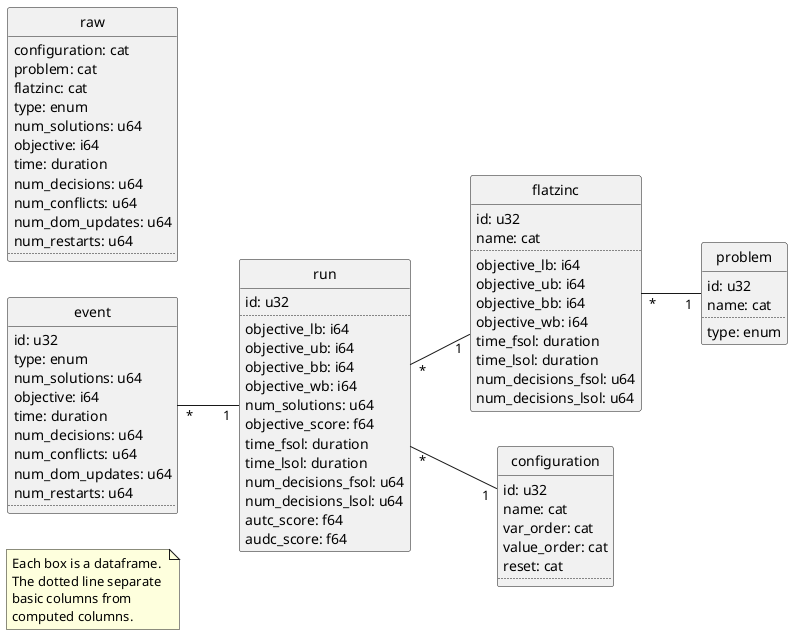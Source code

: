 @startuml "database"

left to right direction
hide circle
hide methods

note as comment
    Each box is a dataframe.
    The dotted line separate 
    basic columns from 
    computed columns.
end note


class problem {
    id: u32
    name: cat
    ..
    type: enum
}

class flatzinc {
    id: u32
    name: cat
    ..
    objective_lb: i64
    objective_ub: i64
    objective_bb: i64
    objective_wb: i64
    time_fsol: duration
    time_lsol: duration
    num_decisions_fsol: u64
    num_decisions_lsol: u64
}

class configuration {
    id: u32
    name: cat
    var_order: cat
    value_order: cat
    reset: cat
    ..
}

class run {
    id: u32
    ..
    objective_lb: i64
    objective_ub: i64
    objective_bb: i64
    objective_wb: i64
    num_solutions: u64
    objective_score: f64
    time_fsol: duration
    time_lsol: duration
    num_decisions_fsol: u64
    num_decisions_lsol: u64
    autc_score: f64
    audc_score: f64
}

class event {
    id: u32
    type: enum
    num_solutions: u64
    objective: i64
    time: duration
    num_decisions: u64
    num_conflicts: u64
    num_dom_updates: u64
    num_restarts: u64
    ..
}

class raw {
    configuration: cat
    problem: cat
    flatzinc: cat
    type: enum
    num_solutions: u64
    objective: i64
    time: duration
    num_decisions: u64
    num_conflicts: u64
    num_dom_updates: u64
    num_restarts: u64
    ..
}

event "*" -- "1" run
run "*" -- "1" configuration
run "*" -- "1" flatzinc
flatzinc "*" -- "1" problem

@enduml
